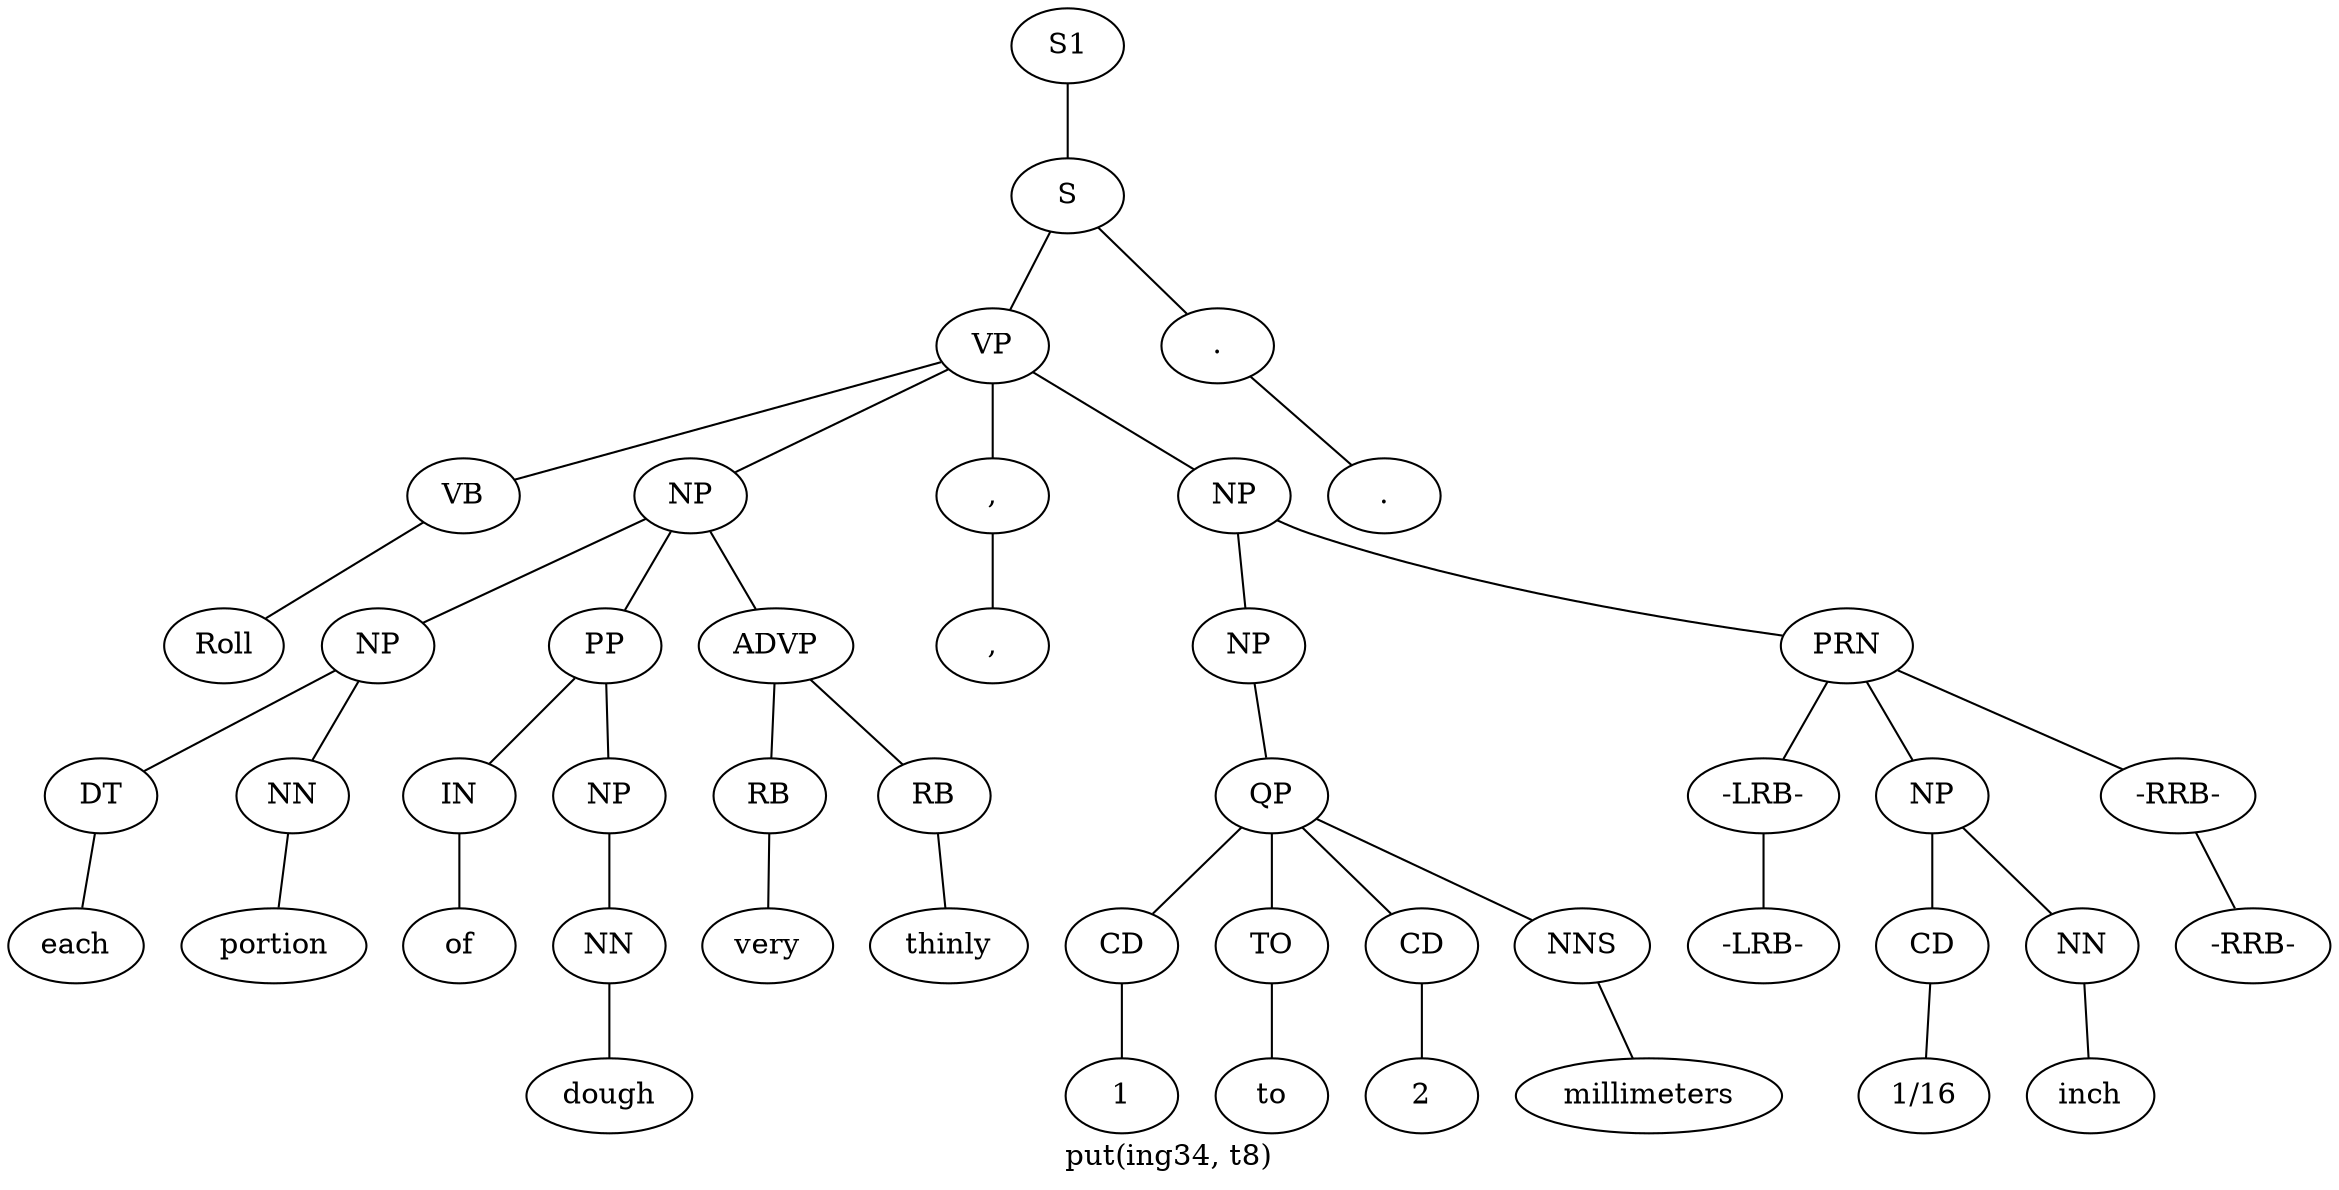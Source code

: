 graph SyntaxGraph {
	label = "put(ing34, t8)";
	Node0 [label="S1"];
	Node1 [label="S"];
	Node2 [label="VP"];
	Node3 [label="VB"];
	Node4 [label="Roll"];
	Node5 [label="NP"];
	Node6 [label="NP"];
	Node7 [label="DT"];
	Node8 [label="each"];
	Node9 [label="NN"];
	Node10 [label="portion"];
	Node11 [label="PP"];
	Node12 [label="IN"];
	Node13 [label="of"];
	Node14 [label="NP"];
	Node15 [label="NN"];
	Node16 [label="dough"];
	Node17 [label="ADVP"];
	Node18 [label="RB"];
	Node19 [label="very"];
	Node20 [label="RB"];
	Node21 [label="thinly"];
	Node22 [label=","];
	Node23 [label=","];
	Node24 [label="NP"];
	Node25 [label="NP"];
	Node26 [label="QP"];
	Node27 [label="CD"];
	Node28 [label="1"];
	Node29 [label="TO"];
	Node30 [label="to"];
	Node31 [label="CD"];
	Node32 [label="2"];
	Node33 [label="NNS"];
	Node34 [label="millimeters"];
	Node35 [label="PRN"];
	Node36 [label="-LRB-"];
	Node37 [label="-LRB-"];
	Node38 [label="NP"];
	Node39 [label="CD"];
	Node40 [label="1/16"];
	Node41 [label="NN"];
	Node42 [label="inch"];
	Node43 [label="-RRB-"];
	Node44 [label="-RRB-"];
	Node45 [label="."];
	Node46 [label="."];

	Node0 -- Node1;
	Node1 -- Node2;
	Node1 -- Node45;
	Node2 -- Node3;
	Node2 -- Node5;
	Node2 -- Node22;
	Node2 -- Node24;
	Node3 -- Node4;
	Node5 -- Node6;
	Node5 -- Node11;
	Node5 -- Node17;
	Node6 -- Node7;
	Node6 -- Node9;
	Node7 -- Node8;
	Node9 -- Node10;
	Node11 -- Node12;
	Node11 -- Node14;
	Node12 -- Node13;
	Node14 -- Node15;
	Node15 -- Node16;
	Node17 -- Node18;
	Node17 -- Node20;
	Node18 -- Node19;
	Node20 -- Node21;
	Node22 -- Node23;
	Node24 -- Node25;
	Node24 -- Node35;
	Node25 -- Node26;
	Node26 -- Node27;
	Node26 -- Node29;
	Node26 -- Node31;
	Node26 -- Node33;
	Node27 -- Node28;
	Node29 -- Node30;
	Node31 -- Node32;
	Node33 -- Node34;
	Node35 -- Node36;
	Node35 -- Node38;
	Node35 -- Node43;
	Node36 -- Node37;
	Node38 -- Node39;
	Node38 -- Node41;
	Node39 -- Node40;
	Node41 -- Node42;
	Node43 -- Node44;
	Node45 -- Node46;
}